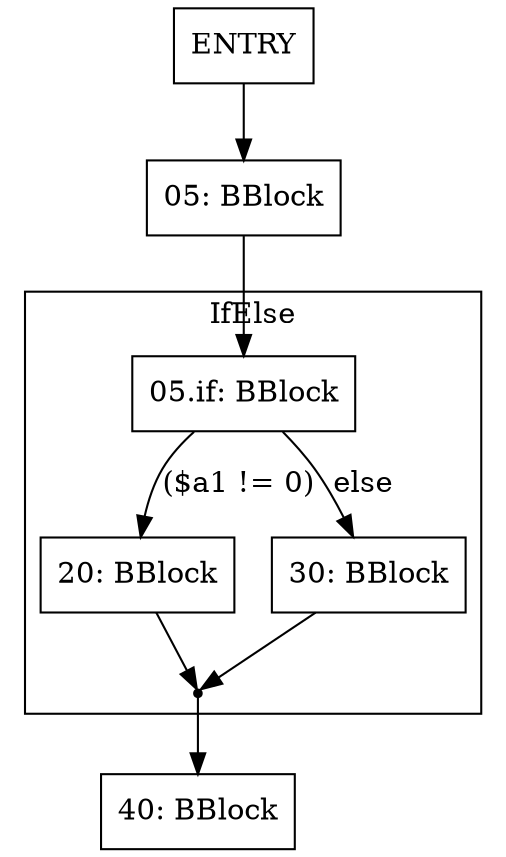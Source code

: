 digraph G {
node [shape=box]
"ENTRY" -> "05"
"05" [label="05: BBlock"]
subgraph "cluster_0_05.if" {
  label=IfElse
  "05.if" [label="05.if: BBlock"]
  "20" [label="20: BBlock"]
  "05.if" -> "20" [label="($a1 != 0)"]
  "20" -> "landing_0_05.if"
  "30" [label="30: BBlock"]
  "05.if" -> "30" [label="else"]
  "30" -> "landing_0_05.if"
  "landing_0_05.if" [shape=point label=""]
}
"40" [label="40: BBlock"]
"05" -> "05.if"
"landing_0_05.if" -> "40"
}
